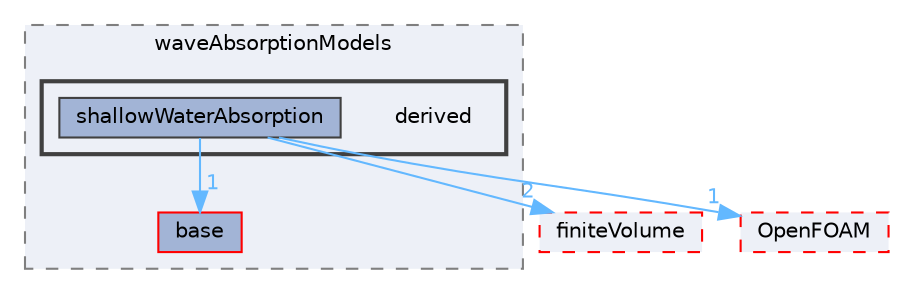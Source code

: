 digraph "src/waveModels/waveAbsorptionModels/derived"
{
 // LATEX_PDF_SIZE
  bgcolor="transparent";
  edge [fontname=Helvetica,fontsize=10,labelfontname=Helvetica,labelfontsize=10];
  node [fontname=Helvetica,fontsize=10,shape=box,height=0.2,width=0.4];
  compound=true
  subgraph clusterdir_812dff35fe55fedb9b36e9d6339159a2 {
    graph [ bgcolor="#edf0f7", pencolor="grey50", label="waveAbsorptionModels", fontname=Helvetica,fontsize=10 style="filled,dashed", URL="dir_812dff35fe55fedb9b36e9d6339159a2.html",tooltip=""]
  dir_dc11627dd50b3e909aec9c48d931dd3e [label="base", fillcolor="#a2b4d6", color="red", style="filled", URL="dir_dc11627dd50b3e909aec9c48d931dd3e.html",tooltip=""];
  subgraph clusterdir_4be12576e09587b1a29af9aeeab87abf {
    graph [ bgcolor="#edf0f7", pencolor="grey25", label="", fontname=Helvetica,fontsize=10 style="filled,bold", URL="dir_4be12576e09587b1a29af9aeeab87abf.html",tooltip=""]
    dir_4be12576e09587b1a29af9aeeab87abf [shape=plaintext, label="derived"];
  dir_b474e2914a002f9c7aa0f1200ffdb77f [label="shallowWaterAbsorption", fillcolor="#a2b4d6", color="grey25", style="filled", URL="dir_b474e2914a002f9c7aa0f1200ffdb77f.html",tooltip=""];
  }
  }
  dir_9bd15774b555cf7259a6fa18f99fe99b [label="finiteVolume", fillcolor="#edf0f7", color="red", style="filled,dashed", URL="dir_9bd15774b555cf7259a6fa18f99fe99b.html",tooltip=""];
  dir_c5473ff19b20e6ec4dfe5c310b3778a8 [label="OpenFOAM", fillcolor="#edf0f7", color="red", style="filled,dashed", URL="dir_c5473ff19b20e6ec4dfe5c310b3778a8.html",tooltip=""];
  dir_b474e2914a002f9c7aa0f1200ffdb77f->dir_9bd15774b555cf7259a6fa18f99fe99b [headlabel="2", labeldistance=1.5 headhref="dir_003508_001387.html" href="dir_003508_001387.html" color="steelblue1" fontcolor="steelblue1"];
  dir_b474e2914a002f9c7aa0f1200ffdb77f->dir_c5473ff19b20e6ec4dfe5c310b3778a8 [headlabel="1", labeldistance=1.5 headhref="dir_003508_002695.html" href="dir_003508_002695.html" color="steelblue1" fontcolor="steelblue1"];
  dir_b474e2914a002f9c7aa0f1200ffdb77f->dir_dc11627dd50b3e909aec9c48d931dd3e [headlabel="1", labeldistance=1.5 headhref="dir_003508_000197.html" href="dir_003508_000197.html" color="steelblue1" fontcolor="steelblue1"];
}
